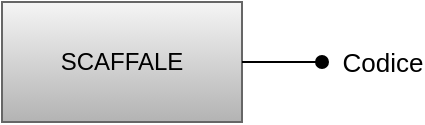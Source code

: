 <mxfile version="15.7.3" type="device"><diagram id="3V20_MPsdvfJORRaj2Ha" name="Pagina-1"><mxGraphModel dx="946" dy="626" grid="1" gridSize="10" guides="1" tooltips="1" connect="1" arrows="1" fold="1" page="1" pageScale="1" pageWidth="827" pageHeight="1169" math="0" shadow="0"><root><mxCell id="0"/><mxCell id="1" parent="0"/><mxCell id="x3ciQRb23B8buc6vzbYx-1" value="SCAFFALE" style="whiteSpace=wrap;html=1;fillColor=#f5f5f5;gradientColor=#b3b3b3;strokeColor=#666666;" vertex="1" parent="1"><mxGeometry x="340" y="400" width="120" height="60" as="geometry"/></mxCell><mxCell id="x3ciQRb23B8buc6vzbYx-2" value="" style="endArrow=oval;html=1;rounded=0;endFill=1;" edge="1" parent="1"><mxGeometry width="50" height="50" relative="1" as="geometry"><mxPoint x="460" y="430" as="sourcePoint"/><mxPoint x="500" y="430" as="targetPoint"/></mxGeometry></mxCell><mxCell id="x3ciQRb23B8buc6vzbYx-3" value="Codice" style="edgeLabel;html=1;align=center;verticalAlign=middle;resizable=0;points=[];fontSize=13;" vertex="1" connectable="0" parent="x3ciQRb23B8buc6vzbYx-2"><mxGeometry x="0.2" y="-1" relative="1" as="geometry"><mxPoint x="46" y="-1" as="offset"/></mxGeometry></mxCell></root></mxGraphModel></diagram></mxfile>